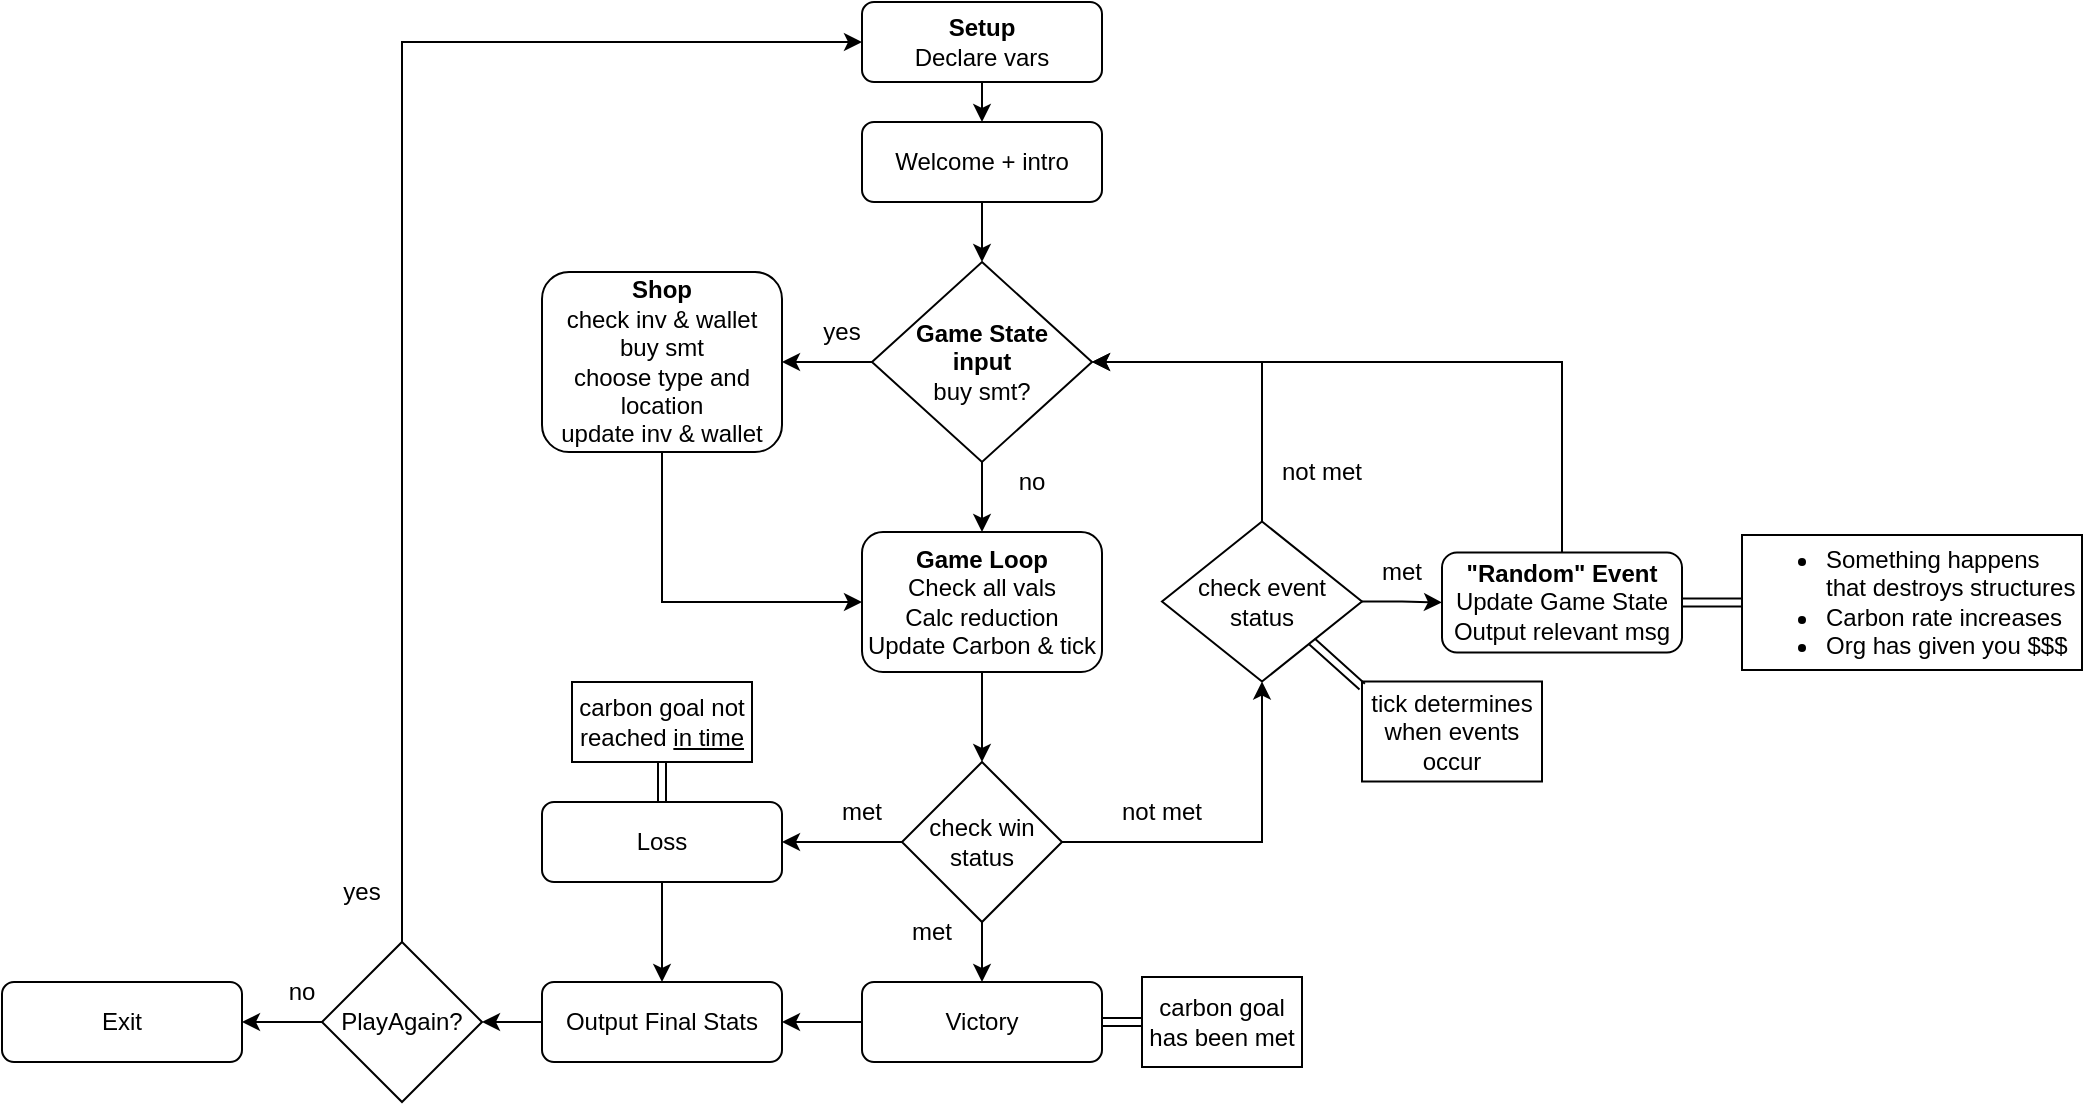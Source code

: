 <mxfile version="15.7.3" type="device"><diagram id="yulpYeARvBAiEEko7F-Y" name="Page-1"><mxGraphModel dx="2389" dy="743" grid="1" gridSize="10" guides="1" tooltips="1" connect="1" arrows="1" fold="1" page="1" pageScale="1" pageWidth="827" pageHeight="1169" math="0" shadow="0"><root><mxCell id="0"/><mxCell id="1" parent="0"/><mxCell id="6wXU3DKDJed9gg9w8LH6-13" style="edgeStyle=orthogonalEdgeStyle;rounded=0;orthogonalLoop=1;jettySize=auto;html=1;exitX=0.5;exitY=1;exitDx=0;exitDy=0;entryX=0.5;entryY=0;entryDx=0;entryDy=0;" edge="1" parent="1" source="6wXU3DKDJed9gg9w8LH6-1" target="6wXU3DKDJed9gg9w8LH6-3"><mxGeometry relative="1" as="geometry"/></mxCell><mxCell id="6wXU3DKDJed9gg9w8LH6-1" value="&lt;b&gt;Setup&lt;/b&gt;&lt;br&gt;Declare vars" style="rounded=1;whiteSpace=wrap;html=1;" vertex="1" parent="1"><mxGeometry x="320" y="60" width="120" height="40" as="geometry"/></mxCell><mxCell id="6wXU3DKDJed9gg9w8LH6-14" style="edgeStyle=orthogonalEdgeStyle;rounded=0;orthogonalLoop=1;jettySize=auto;html=1;exitX=0.5;exitY=1;exitDx=0;exitDy=0;entryX=0.5;entryY=0;entryDx=0;entryDy=0;" edge="1" parent="1" source="6wXU3DKDJed9gg9w8LH6-3" target="6wXU3DKDJed9gg9w8LH6-5"><mxGeometry relative="1" as="geometry"/></mxCell><mxCell id="6wXU3DKDJed9gg9w8LH6-3" value="Welcome + intro" style="rounded=1;whiteSpace=wrap;html=1;" vertex="1" parent="1"><mxGeometry x="320" y="120" width="120" height="40" as="geometry"/></mxCell><mxCell id="6wXU3DKDJed9gg9w8LH6-12" style="edgeStyle=orthogonalEdgeStyle;rounded=0;orthogonalLoop=1;jettySize=auto;html=1;exitX=0;exitY=0.5;exitDx=0;exitDy=0;entryX=1;entryY=0.5;entryDx=0;entryDy=0;" edge="1" parent="1" source="6wXU3DKDJed9gg9w8LH6-5" target="6wXU3DKDJed9gg9w8LH6-6"><mxGeometry relative="1" as="geometry"/></mxCell><mxCell id="6wXU3DKDJed9gg9w8LH6-32" style="edgeStyle=orthogonalEdgeStyle;rounded=0;orthogonalLoop=1;jettySize=auto;html=1;exitX=0.5;exitY=1;exitDx=0;exitDy=0;entryX=0.5;entryY=0;entryDx=0;entryDy=0;" edge="1" parent="1" source="6wXU3DKDJed9gg9w8LH6-5" target="6wXU3DKDJed9gg9w8LH6-7"><mxGeometry relative="1" as="geometry"/></mxCell><mxCell id="6wXU3DKDJed9gg9w8LH6-5" value="&lt;b&gt;Game State&lt;br&gt;input&lt;br&gt;&lt;/b&gt;buy smt?" style="rhombus;whiteSpace=wrap;html=1;" vertex="1" parent="1"><mxGeometry x="325" y="190" width="110" height="100" as="geometry"/></mxCell><mxCell id="6wXU3DKDJed9gg9w8LH6-11" style="edgeStyle=orthogonalEdgeStyle;rounded=0;orthogonalLoop=1;jettySize=auto;html=1;exitX=0.5;exitY=1;exitDx=0;exitDy=0;entryX=0;entryY=0.5;entryDx=0;entryDy=0;" edge="1" parent="1" source="6wXU3DKDJed9gg9w8LH6-6" target="6wXU3DKDJed9gg9w8LH6-7"><mxGeometry relative="1" as="geometry"/></mxCell><mxCell id="6wXU3DKDJed9gg9w8LH6-6" value="&lt;b&gt;Shop&lt;/b&gt;&lt;br&gt;&lt;span&gt;check inv &amp;amp; wallet&lt;/span&gt;&lt;br&gt;&lt;span&gt;buy smt&lt;/span&gt;&lt;br&gt;&lt;span&gt;choose type and location&lt;/span&gt;&lt;br&gt;&lt;span&gt;update inv &amp;amp; wallet&lt;/span&gt;" style="rounded=1;whiteSpace=wrap;html=1;align=center;" vertex="1" parent="1"><mxGeometry x="160" y="195" width="120" height="90" as="geometry"/></mxCell><mxCell id="6wXU3DKDJed9gg9w8LH6-40" style="edgeStyle=orthogonalEdgeStyle;rounded=0;orthogonalLoop=1;jettySize=auto;html=1;exitX=0.5;exitY=1;exitDx=0;exitDy=0;entryX=0.5;entryY=0;entryDx=0;entryDy=0;" edge="1" parent="1" source="6wXU3DKDJed9gg9w8LH6-7" target="6wXU3DKDJed9gg9w8LH6-10"><mxGeometry relative="1" as="geometry"/></mxCell><mxCell id="6wXU3DKDJed9gg9w8LH6-7" value="&lt;b&gt;Game Loop&lt;/b&gt;&lt;br&gt;Check all vals&lt;br&gt;Calc reduction&lt;br&gt;Update Carbon &amp;amp; tick" style="rounded=1;whiteSpace=wrap;html=1;" vertex="1" parent="1"><mxGeometry x="320" y="325" width="120" height="70" as="geometry"/></mxCell><mxCell id="6wXU3DKDJed9gg9w8LH6-31" style="edgeStyle=orthogonalEdgeStyle;rounded=0;orthogonalLoop=1;jettySize=auto;html=1;exitX=1;exitY=0.5;exitDx=0;exitDy=0;entryX=0;entryY=0.5;entryDx=0;entryDy=0;" edge="1" parent="1" source="6wXU3DKDJed9gg9w8LH6-8" target="6wXU3DKDJed9gg9w8LH6-9"><mxGeometry relative="1" as="geometry"/></mxCell><mxCell id="6wXU3DKDJed9gg9w8LH6-33" style="edgeStyle=orthogonalEdgeStyle;rounded=0;orthogonalLoop=1;jettySize=auto;html=1;exitX=0.5;exitY=0;exitDx=0;exitDy=0;entryX=1;entryY=0.5;entryDx=0;entryDy=0;" edge="1" parent="1" source="6wXU3DKDJed9gg9w8LH6-8" target="6wXU3DKDJed9gg9w8LH6-5"><mxGeometry relative="1" as="geometry"/></mxCell><mxCell id="6wXU3DKDJed9gg9w8LH6-8" value="check event status" style="rhombus;whiteSpace=wrap;html=1;" vertex="1" parent="1"><mxGeometry x="470" y="319.75" width="100" height="80" as="geometry"/></mxCell><mxCell id="6wXU3DKDJed9gg9w8LH6-34" style="edgeStyle=orthogonalEdgeStyle;rounded=0;orthogonalLoop=1;jettySize=auto;html=1;exitX=0.5;exitY=0;exitDx=0;exitDy=0;entryX=1;entryY=0.5;entryDx=0;entryDy=0;" edge="1" parent="1" source="6wXU3DKDJed9gg9w8LH6-9" target="6wXU3DKDJed9gg9w8LH6-5"><mxGeometry relative="1" as="geometry"/></mxCell><mxCell id="6wXU3DKDJed9gg9w8LH6-9" value="&lt;b&gt;&quot;Random&quot; Event&lt;/b&gt;&lt;br&gt;Update Game State&lt;br&gt;Output relevant msg" style="rounded=1;whiteSpace=wrap;html=1;" vertex="1" parent="1"><mxGeometry x="610" y="335.25" width="120" height="50" as="geometry"/></mxCell><mxCell id="6wXU3DKDJed9gg9w8LH6-21" style="edgeStyle=orthogonalEdgeStyle;rounded=0;orthogonalLoop=1;jettySize=auto;html=1;exitX=0.5;exitY=1;exitDx=0;exitDy=0;entryX=0.5;entryY=0;entryDx=0;entryDy=0;" edge="1" parent="1" source="6wXU3DKDJed9gg9w8LH6-10" target="6wXU3DKDJed9gg9w8LH6-15"><mxGeometry relative="1" as="geometry"/></mxCell><mxCell id="6wXU3DKDJed9gg9w8LH6-22" style="edgeStyle=orthogonalEdgeStyle;rounded=0;orthogonalLoop=1;jettySize=auto;html=1;exitX=0;exitY=0.5;exitDx=0;exitDy=0;entryX=1;entryY=0.5;entryDx=0;entryDy=0;" edge="1" parent="1" source="6wXU3DKDJed9gg9w8LH6-10" target="6wXU3DKDJed9gg9w8LH6-16"><mxGeometry relative="1" as="geometry"/></mxCell><mxCell id="6wXU3DKDJed9gg9w8LH6-51" style="edgeStyle=orthogonalEdgeStyle;rounded=0;orthogonalLoop=1;jettySize=auto;html=1;exitX=1;exitY=0.5;exitDx=0;exitDy=0;entryX=0.5;entryY=1;entryDx=0;entryDy=0;" edge="1" parent="1" source="6wXU3DKDJed9gg9w8LH6-10" target="6wXU3DKDJed9gg9w8LH6-8"><mxGeometry relative="1" as="geometry"/></mxCell><mxCell id="6wXU3DKDJed9gg9w8LH6-10" value="check win status" style="rhombus;whiteSpace=wrap;html=1;" vertex="1" parent="1"><mxGeometry x="340" y="440" width="80" height="80" as="geometry"/></mxCell><mxCell id="6wXU3DKDJed9gg9w8LH6-55" style="edgeStyle=orthogonalEdgeStyle;rounded=0;orthogonalLoop=1;jettySize=auto;html=1;exitX=0;exitY=0.5;exitDx=0;exitDy=0;entryX=1;entryY=0.5;entryDx=0;entryDy=0;" edge="1" parent="1" source="6wXU3DKDJed9gg9w8LH6-15" target="6wXU3DKDJed9gg9w8LH6-53"><mxGeometry relative="1" as="geometry"/></mxCell><mxCell id="6wXU3DKDJed9gg9w8LH6-15" value="Victory" style="rounded=1;whiteSpace=wrap;html=1;" vertex="1" parent="1"><mxGeometry x="320" y="550" width="120" height="40" as="geometry"/></mxCell><mxCell id="6wXU3DKDJed9gg9w8LH6-54" style="edgeStyle=orthogonalEdgeStyle;rounded=0;orthogonalLoop=1;jettySize=auto;html=1;exitX=0.5;exitY=1;exitDx=0;exitDy=0;entryX=0.5;entryY=0;entryDx=0;entryDy=0;" edge="1" parent="1" source="6wXU3DKDJed9gg9w8LH6-16" target="6wXU3DKDJed9gg9w8LH6-53"><mxGeometry relative="1" as="geometry"/></mxCell><mxCell id="6wXU3DKDJed9gg9w8LH6-16" value="Loss" style="rounded=1;whiteSpace=wrap;html=1;" vertex="1" parent="1"><mxGeometry x="160" y="460" width="120" height="40" as="geometry"/></mxCell><mxCell id="6wXU3DKDJed9gg9w8LH6-45" style="edgeStyle=orthogonalEdgeStyle;rounded=0;orthogonalLoop=1;jettySize=auto;html=1;exitX=0;exitY=0.5;exitDx=0;exitDy=0;entryX=1;entryY=0.5;entryDx=0;entryDy=0;shape=link;" edge="1" parent="1" source="6wXU3DKDJed9gg9w8LH6-17" target="6wXU3DKDJed9gg9w8LH6-9"><mxGeometry relative="1" as="geometry"/></mxCell><mxCell id="6wXU3DKDJed9gg9w8LH6-17" value="&lt;ul&gt;&lt;li&gt;Something happens that destroys structures&lt;/li&gt;&lt;li&gt;Carbon rate increases&lt;/li&gt;&lt;li&gt;Org has given you $$$&lt;/li&gt;&lt;/ul&gt;" style="text;html=1;strokeColor=default;fillColor=none;align=left;verticalAlign=middle;whiteSpace=wrap;rounded=0;" vertex="1" parent="1"><mxGeometry x="760" y="326.5" width="170" height="67.5" as="geometry"/></mxCell><mxCell id="6wXU3DKDJed9gg9w8LH6-63" style="edgeStyle=orthogonalEdgeStyle;rounded=0;orthogonalLoop=1;jettySize=auto;html=1;exitX=0.5;exitY=0;exitDx=0;exitDy=0;entryX=0;entryY=0.5;entryDx=0;entryDy=0;" edge="1" parent="1" source="6wXU3DKDJed9gg9w8LH6-18" target="6wXU3DKDJed9gg9w8LH6-1"><mxGeometry relative="1" as="geometry"/></mxCell><mxCell id="6wXU3DKDJed9gg9w8LH6-64" style="edgeStyle=orthogonalEdgeStyle;rounded=0;orthogonalLoop=1;jettySize=auto;html=1;exitX=0;exitY=0.5;exitDx=0;exitDy=0;entryX=1;entryY=0.5;entryDx=0;entryDy=0;" edge="1" parent="1" source="6wXU3DKDJed9gg9w8LH6-18" target="6wXU3DKDJed9gg9w8LH6-20"><mxGeometry relative="1" as="geometry"/></mxCell><mxCell id="6wXU3DKDJed9gg9w8LH6-18" value="PlayAgain?" style="rhombus;whiteSpace=wrap;html=1;align=center;" vertex="1" parent="1"><mxGeometry x="50" y="530" width="80" height="80" as="geometry"/></mxCell><mxCell id="6wXU3DKDJed9gg9w8LH6-20" value="Exit" style="rounded=1;whiteSpace=wrap;html=1;" vertex="1" parent="1"><mxGeometry x="-110" y="550" width="120" height="40" as="geometry"/></mxCell><mxCell id="6wXU3DKDJed9gg9w8LH6-35" value="met" style="text;html=1;strokeColor=none;fillColor=none;align=center;verticalAlign=middle;whiteSpace=wrap;rounded=0;" vertex="1" parent="1"><mxGeometry x="560" y="330" width="60" height="30" as="geometry"/></mxCell><mxCell id="6wXU3DKDJed9gg9w8LH6-36" value="not met" style="text;html=1;strokeColor=none;fillColor=none;align=center;verticalAlign=middle;whiteSpace=wrap;rounded=0;" vertex="1" parent="1"><mxGeometry x="440" y="450" width="60" height="30" as="geometry"/></mxCell><mxCell id="6wXU3DKDJed9gg9w8LH6-37" value="yes" style="text;html=1;strokeColor=none;fillColor=none;align=center;verticalAlign=middle;whiteSpace=wrap;rounded=0;" vertex="1" parent="1"><mxGeometry x="280" y="210" width="60" height="30" as="geometry"/></mxCell><mxCell id="6wXU3DKDJed9gg9w8LH6-38" value="yes" style="text;html=1;strokeColor=none;fillColor=none;align=center;verticalAlign=middle;whiteSpace=wrap;rounded=0;" vertex="1" parent="1"><mxGeometry x="40" y="490" width="60" height="30" as="geometry"/></mxCell><mxCell id="6wXU3DKDJed9gg9w8LH6-39" value="no" style="text;html=1;strokeColor=none;fillColor=none;align=center;verticalAlign=middle;whiteSpace=wrap;rounded=0;" vertex="1" parent="1"><mxGeometry x="10" y="540" width="60" height="30" as="geometry"/></mxCell><mxCell id="6wXU3DKDJed9gg9w8LH6-42" value="met" style="text;html=1;strokeColor=none;fillColor=none;align=center;verticalAlign=middle;whiteSpace=wrap;rounded=0;" vertex="1" parent="1"><mxGeometry x="290" y="450" width="60" height="30" as="geometry"/></mxCell><mxCell id="6wXU3DKDJed9gg9w8LH6-43" value="met" style="text;html=1;strokeColor=none;fillColor=none;align=center;verticalAlign=middle;whiteSpace=wrap;rounded=0;" vertex="1" parent="1"><mxGeometry x="325" y="510" width="60" height="30" as="geometry"/></mxCell><mxCell id="6wXU3DKDJed9gg9w8LH6-44" value="not met" style="text;html=1;strokeColor=none;fillColor=none;align=center;verticalAlign=middle;whiteSpace=wrap;rounded=0;" vertex="1" parent="1"><mxGeometry x="520" y="280" width="60" height="30" as="geometry"/></mxCell><mxCell id="6wXU3DKDJed9gg9w8LH6-59" style="edgeStyle=orthogonalEdgeStyle;rounded=0;orthogonalLoop=1;jettySize=auto;html=1;exitX=0.5;exitY=1;exitDx=0;exitDy=0;entryX=0.5;entryY=0;entryDx=0;entryDy=0;shape=link;" edge="1" parent="1" source="6wXU3DKDJed9gg9w8LH6-46" target="6wXU3DKDJed9gg9w8LH6-16"><mxGeometry relative="1" as="geometry"/></mxCell><mxCell id="6wXU3DKDJed9gg9w8LH6-46" value="carbon goal not reached &lt;u&gt;in time&lt;/u&gt;" style="text;html=1;strokeColor=default;fillColor=none;align=center;verticalAlign=middle;whiteSpace=wrap;rounded=0;" vertex="1" parent="1"><mxGeometry x="175" y="400" width="90" height="40" as="geometry"/></mxCell><mxCell id="6wXU3DKDJed9gg9w8LH6-61" style="edgeStyle=orthogonalEdgeStyle;shape=link;rounded=0;orthogonalLoop=1;jettySize=auto;html=1;exitX=0;exitY=0.5;exitDx=0;exitDy=0;entryX=1;entryY=0.5;entryDx=0;entryDy=0;" edge="1" parent="1" source="6wXU3DKDJed9gg9w8LH6-47" target="6wXU3DKDJed9gg9w8LH6-15"><mxGeometry relative="1" as="geometry"/></mxCell><mxCell id="6wXU3DKDJed9gg9w8LH6-47" value="carbon goal has been met" style="text;html=1;strokeColor=default;fillColor=none;align=center;verticalAlign=middle;whiteSpace=wrap;rounded=0;" vertex="1" parent="1"><mxGeometry x="460" y="547.5" width="80" height="45" as="geometry"/></mxCell><mxCell id="6wXU3DKDJed9gg9w8LH6-62" style="shape=link;rounded=0;orthogonalLoop=1;jettySize=auto;html=1;exitX=0.051;exitY=0.126;exitDx=0;exitDy=0;entryX=1;entryY=1;entryDx=0;entryDy=0;exitPerimeter=0;" edge="1" parent="1" source="6wXU3DKDJed9gg9w8LH6-48" target="6wXU3DKDJed9gg9w8LH6-8"><mxGeometry relative="1" as="geometry"/></mxCell><mxCell id="6wXU3DKDJed9gg9w8LH6-48" value="tick determines when events occur" style="text;html=1;strokeColor=default;fillColor=none;align=center;verticalAlign=middle;whiteSpace=wrap;rounded=0;perimeterSpacing=5;" vertex="1" parent="1"><mxGeometry x="570" y="399.75" width="90" height="50" as="geometry"/></mxCell><mxCell id="6wXU3DKDJed9gg9w8LH6-49" value="no" style="text;html=1;strokeColor=none;fillColor=none;align=center;verticalAlign=middle;whiteSpace=wrap;rounded=0;" vertex="1" parent="1"><mxGeometry x="375" y="285" width="60" height="30" as="geometry"/></mxCell><mxCell id="6wXU3DKDJed9gg9w8LH6-56" style="edgeStyle=orthogonalEdgeStyle;rounded=0;orthogonalLoop=1;jettySize=auto;html=1;exitX=0;exitY=0.5;exitDx=0;exitDy=0;entryX=1;entryY=0.5;entryDx=0;entryDy=0;" edge="1" parent="1" source="6wXU3DKDJed9gg9w8LH6-53" target="6wXU3DKDJed9gg9w8LH6-18"><mxGeometry relative="1" as="geometry"/></mxCell><mxCell id="6wXU3DKDJed9gg9w8LH6-53" value="Output Final Stats" style="rounded=1;whiteSpace=wrap;html=1;" vertex="1" parent="1"><mxGeometry x="160" y="550" width="120" height="40" as="geometry"/></mxCell></root></mxGraphModel></diagram></mxfile>
